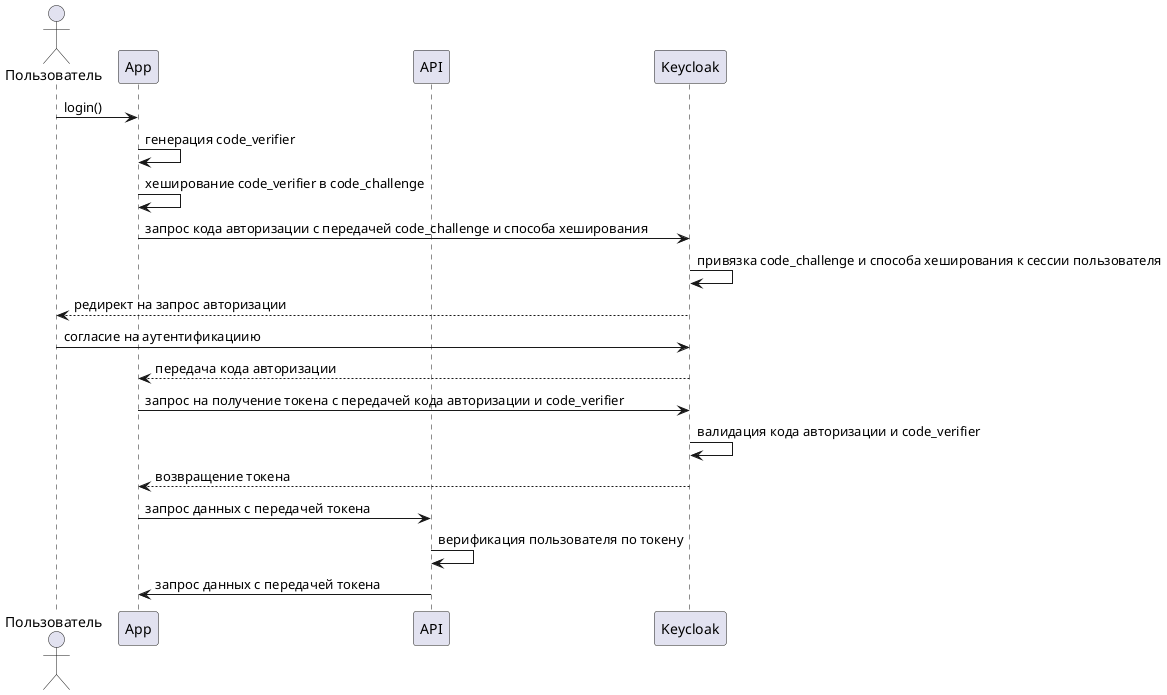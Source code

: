 @startuml

actor "Пользователь" as U
participant "App" as F
participant "API" as B
participant "Keycloak" as K

U -> F: login()
F -> F: генерация code_verifier
F -> F: хеширование code_verifier в code_challenge
F -> K: запрос кода авторизации с передачей code_challenge и способа хеширования
K -> K: привязка code_challenge и способа хеширования к сессии пользователя
K --> U: редирект на запрос авторизации
U -> K: согласие на аутентификациию
K --> F: передача кода авторизации
F -> K: запрос на получение токена с передачей кода авторизации и code_verifier
K -> K: валидация кода авторизации и code_verifier
K --> F: возвращение токена
F -> B: запрос данных с передачей токена
B -> B: верификация пользователя по токену
B -> F: запрос данных с передачей токена

@enduml